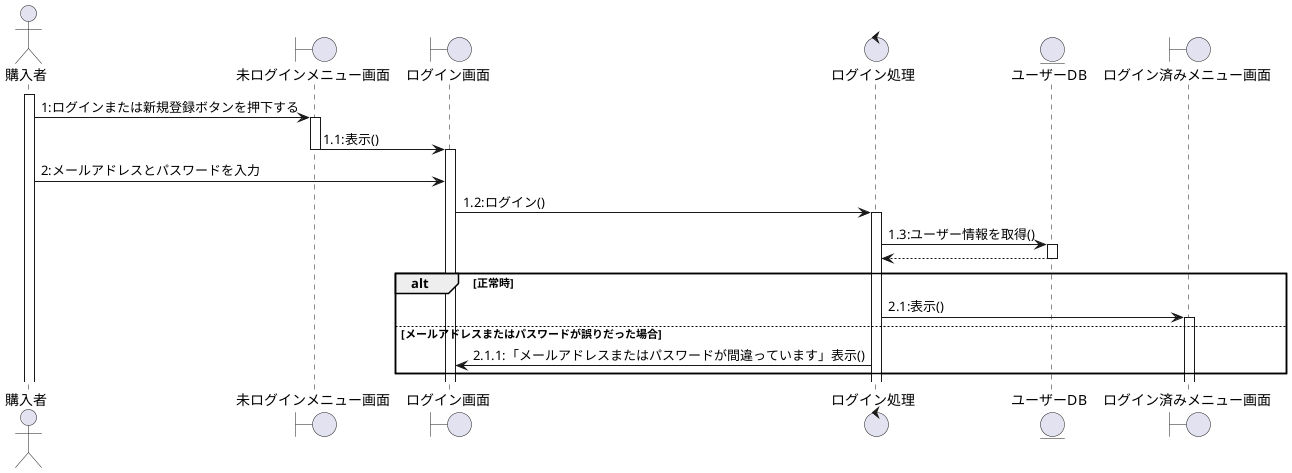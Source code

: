 @startuml

actor 購入者
boundary 未ログインメニュー画面
boundary ログイン画面
control ログイン処理
entity ユーザーDB
boundary ログイン済みメニュー画面

activate 購入者
購入者 -> 未ログインメニュー画面:1:ログインまたは新規登録ボタンを押下する
activate 未ログインメニュー画面
未ログインメニュー画面 -> ログイン画面:1.1:表示()
deactivate 未ログインメニュー画面
activate ログイン画面
購入者 -> ログイン画面:2:メールアドレスとパスワードを入力
ログイン画面 -> ログイン処理:1.2:ログイン()
activate ログイン処理
ログイン処理 -> ユーザーDB:1.3:ユーザー情報を取得()
activate ユーザーDB
ユーザーDB --> ログイン処理:
deactivate ユーザーDB
alt 正常時
    ログイン処理 -> ログイン済みメニュー画面:2.1:表示()
    activate ログイン済みメニュー画面
else メールアドレスまたはパスワードが誤りだった場合
    ログイン処理 -> ログイン画面:2.1.1:「メールアドレスまたはパスワードが間違っています」表示()
end
@enduml